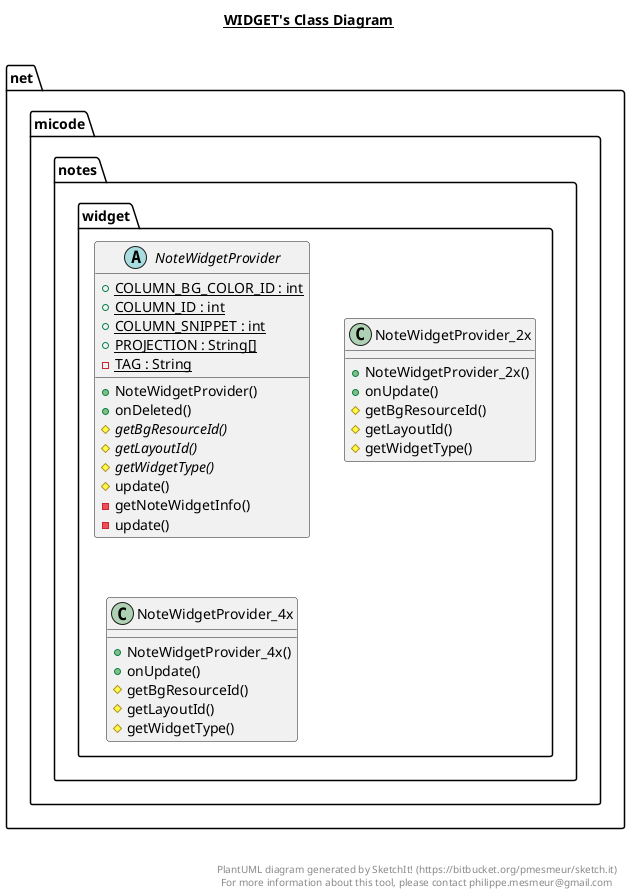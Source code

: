 @startuml

title __WIDGET's Class Diagram__\n

  namespace net.micode.notes {
    namespace widget {
      abstract class net.micode.notes.widget.NoteWidgetProvider {
          {static} + COLUMN_BG_COLOR_ID : int
          {static} + COLUMN_ID : int
          {static} + COLUMN_SNIPPET : int
          {static} + PROJECTION : String[]
          {static} - TAG : String
          + NoteWidgetProvider()
          + onDeleted()
          {abstract} # getBgResourceId()
          {abstract} # getLayoutId()
          {abstract} # getWidgetType()
          # update()
          - getNoteWidgetInfo()
          - update()
      }
    }
  }
  

  namespace net.micode.notes {
    namespace widget {
      class net.micode.notes.widget.NoteWidgetProvider_2x {
          + NoteWidgetProvider_2x()
          + onUpdate()
          # getBgResourceId()
          # getLayoutId()
          # getWidgetType()
      }
    }
  }
  

  namespace net.micode.notes {
    namespace widget {
      class net.micode.notes.widget.NoteWidgetProvider_4x {
          + NoteWidgetProvider_4x()
          + onUpdate()
          # getBgResourceId()
          # getLayoutId()
          # getWidgetType()
      }
    }
  }
  



right footer


PlantUML diagram generated by SketchIt! (https://bitbucket.org/pmesmeur/sketch.it)
For more information about this tool, please contact philippe.mesmeur@gmail.com
endfooter

@enduml
